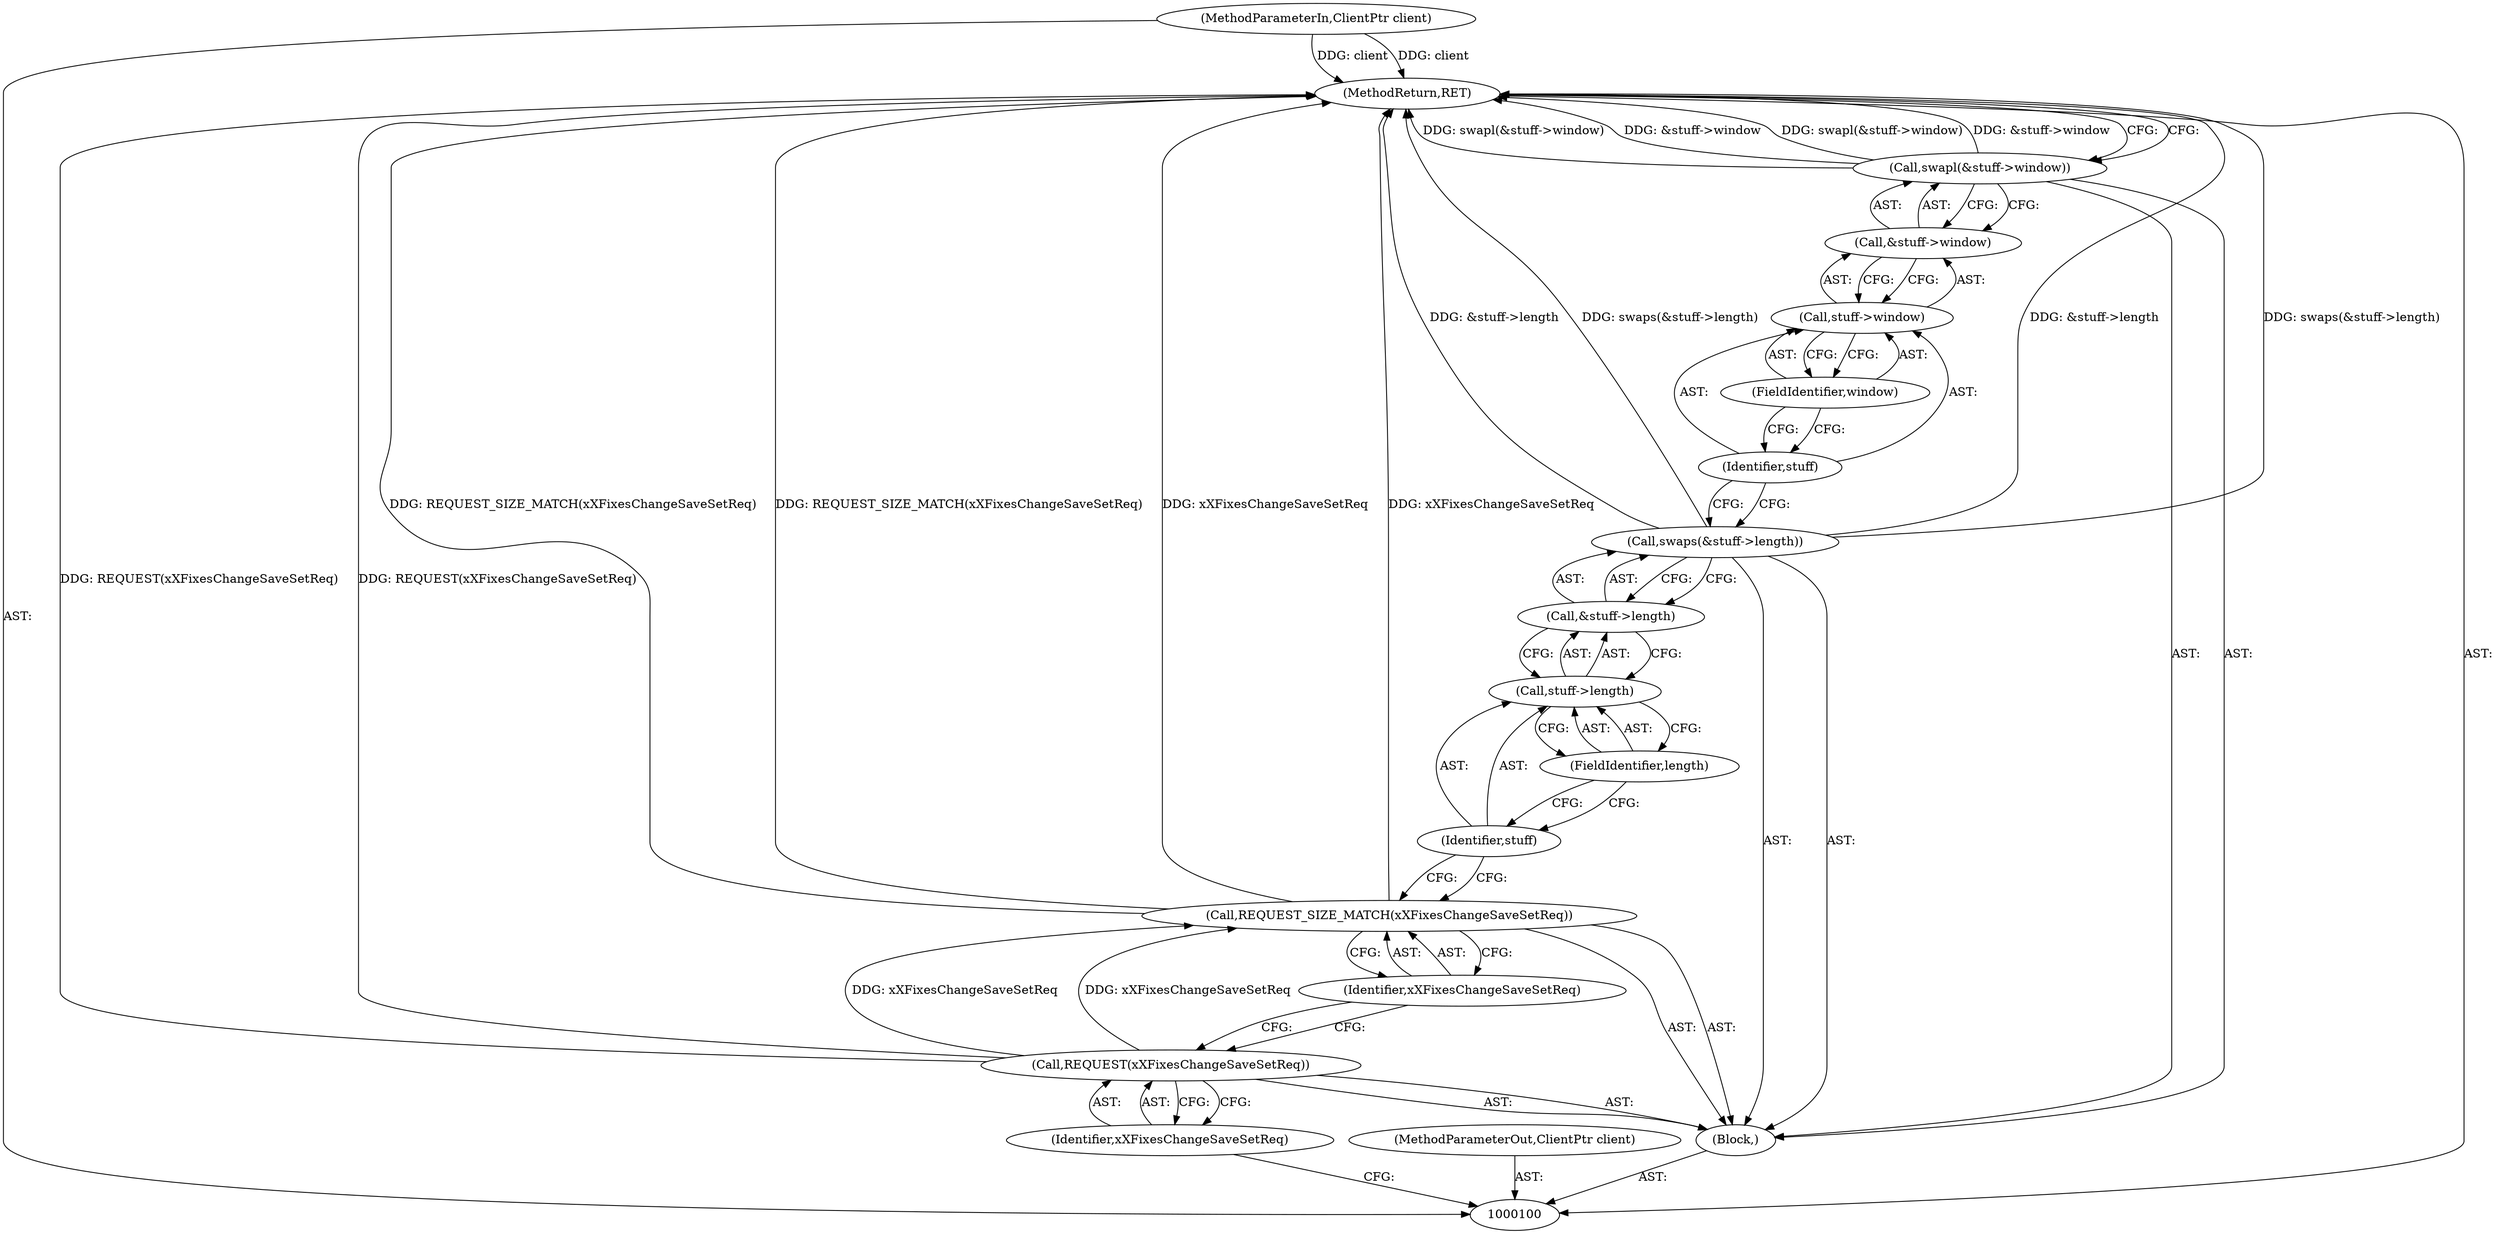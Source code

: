 digraph "0_xserver_55caa8b08c84af2b50fbc936cf334a5a93dd7db5_3" {
"1000117" [label="(MethodReturn,RET)"];
"1000101" [label="(MethodParameterIn,ClientPtr client)"];
"1000148" [label="(MethodParameterOut,ClientPtr client)"];
"1000102" [label="(Block,)"];
"1000104" [label="(Identifier,xXFixesChangeSaveSetReq)"];
"1000103" [label="(Call,REQUEST(xXFixesChangeSaveSetReq))"];
"1000106" [label="(Identifier,xXFixesChangeSaveSetReq)"];
"1000105" [label="(Call,REQUEST_SIZE_MATCH(xXFixesChangeSaveSetReq))"];
"1000108" [label="(Call,&stuff->length)"];
"1000109" [label="(Call,stuff->length)"];
"1000110" [label="(Identifier,stuff)"];
"1000111" [label="(FieldIdentifier,length)"];
"1000107" [label="(Call,swaps(&stuff->length))"];
"1000113" [label="(Call,&stuff->window)"];
"1000114" [label="(Call,stuff->window)"];
"1000115" [label="(Identifier,stuff)"];
"1000116" [label="(FieldIdentifier,window)"];
"1000112" [label="(Call,swapl(&stuff->window))"];
"1000117" -> "1000100"  [label="AST: "];
"1000117" -> "1000112"  [label="CFG: "];
"1000107" -> "1000117"  [label="DDG: &stuff->length"];
"1000107" -> "1000117"  [label="DDG: swaps(&stuff->length)"];
"1000105" -> "1000117"  [label="DDG: REQUEST_SIZE_MATCH(xXFixesChangeSaveSetReq)"];
"1000105" -> "1000117"  [label="DDG: xXFixesChangeSaveSetReq"];
"1000103" -> "1000117"  [label="DDG: REQUEST(xXFixesChangeSaveSetReq)"];
"1000112" -> "1000117"  [label="DDG: swapl(&stuff->window)"];
"1000112" -> "1000117"  [label="DDG: &stuff->window"];
"1000101" -> "1000117"  [label="DDG: client"];
"1000101" -> "1000100"  [label="AST: "];
"1000101" -> "1000117"  [label="DDG: client"];
"1000148" -> "1000100"  [label="AST: "];
"1000102" -> "1000100"  [label="AST: "];
"1000103" -> "1000102"  [label="AST: "];
"1000105" -> "1000102"  [label="AST: "];
"1000107" -> "1000102"  [label="AST: "];
"1000112" -> "1000102"  [label="AST: "];
"1000104" -> "1000103"  [label="AST: "];
"1000104" -> "1000100"  [label="CFG: "];
"1000103" -> "1000104"  [label="CFG: "];
"1000103" -> "1000102"  [label="AST: "];
"1000103" -> "1000104"  [label="CFG: "];
"1000104" -> "1000103"  [label="AST: "];
"1000106" -> "1000103"  [label="CFG: "];
"1000103" -> "1000117"  [label="DDG: REQUEST(xXFixesChangeSaveSetReq)"];
"1000103" -> "1000105"  [label="DDG: xXFixesChangeSaveSetReq"];
"1000106" -> "1000105"  [label="AST: "];
"1000106" -> "1000103"  [label="CFG: "];
"1000105" -> "1000106"  [label="CFG: "];
"1000105" -> "1000102"  [label="AST: "];
"1000105" -> "1000106"  [label="CFG: "];
"1000106" -> "1000105"  [label="AST: "];
"1000110" -> "1000105"  [label="CFG: "];
"1000105" -> "1000117"  [label="DDG: REQUEST_SIZE_MATCH(xXFixesChangeSaveSetReq)"];
"1000105" -> "1000117"  [label="DDG: xXFixesChangeSaveSetReq"];
"1000103" -> "1000105"  [label="DDG: xXFixesChangeSaveSetReq"];
"1000108" -> "1000107"  [label="AST: "];
"1000108" -> "1000109"  [label="CFG: "];
"1000109" -> "1000108"  [label="AST: "];
"1000107" -> "1000108"  [label="CFG: "];
"1000109" -> "1000108"  [label="AST: "];
"1000109" -> "1000111"  [label="CFG: "];
"1000110" -> "1000109"  [label="AST: "];
"1000111" -> "1000109"  [label="AST: "];
"1000108" -> "1000109"  [label="CFG: "];
"1000110" -> "1000109"  [label="AST: "];
"1000110" -> "1000105"  [label="CFG: "];
"1000111" -> "1000110"  [label="CFG: "];
"1000111" -> "1000109"  [label="AST: "];
"1000111" -> "1000110"  [label="CFG: "];
"1000109" -> "1000111"  [label="CFG: "];
"1000107" -> "1000102"  [label="AST: "];
"1000107" -> "1000108"  [label="CFG: "];
"1000108" -> "1000107"  [label="AST: "];
"1000115" -> "1000107"  [label="CFG: "];
"1000107" -> "1000117"  [label="DDG: &stuff->length"];
"1000107" -> "1000117"  [label="DDG: swaps(&stuff->length)"];
"1000113" -> "1000112"  [label="AST: "];
"1000113" -> "1000114"  [label="CFG: "];
"1000114" -> "1000113"  [label="AST: "];
"1000112" -> "1000113"  [label="CFG: "];
"1000114" -> "1000113"  [label="AST: "];
"1000114" -> "1000116"  [label="CFG: "];
"1000115" -> "1000114"  [label="AST: "];
"1000116" -> "1000114"  [label="AST: "];
"1000113" -> "1000114"  [label="CFG: "];
"1000115" -> "1000114"  [label="AST: "];
"1000115" -> "1000107"  [label="CFG: "];
"1000116" -> "1000115"  [label="CFG: "];
"1000116" -> "1000114"  [label="AST: "];
"1000116" -> "1000115"  [label="CFG: "];
"1000114" -> "1000116"  [label="CFG: "];
"1000112" -> "1000102"  [label="AST: "];
"1000112" -> "1000113"  [label="CFG: "];
"1000113" -> "1000112"  [label="AST: "];
"1000117" -> "1000112"  [label="CFG: "];
"1000112" -> "1000117"  [label="DDG: swapl(&stuff->window)"];
"1000112" -> "1000117"  [label="DDG: &stuff->window"];
}
